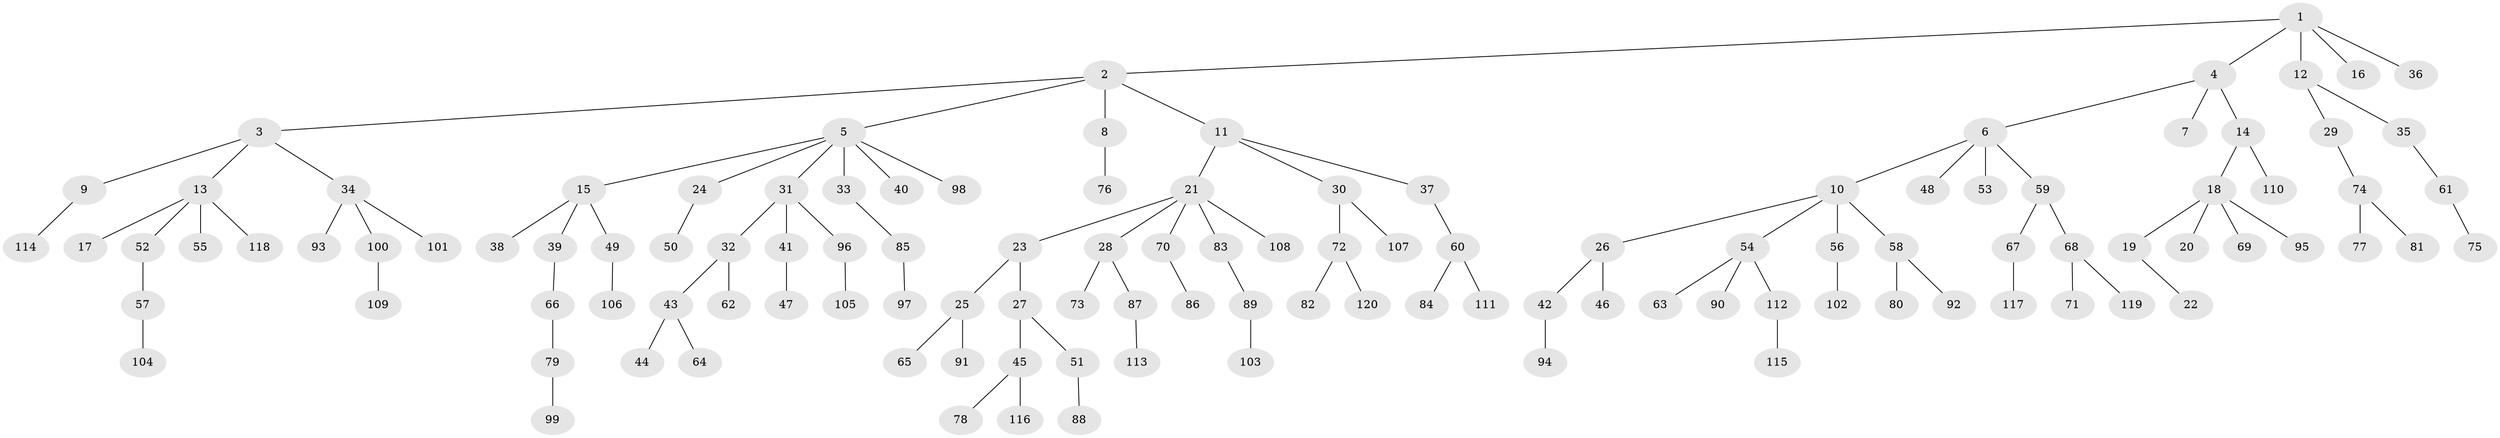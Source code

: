 // Generated by graph-tools (version 1.1) at 2025/26/03/09/25 03:26:26]
// undirected, 120 vertices, 119 edges
graph export_dot {
graph [start="1"]
  node [color=gray90,style=filled];
  1;
  2;
  3;
  4;
  5;
  6;
  7;
  8;
  9;
  10;
  11;
  12;
  13;
  14;
  15;
  16;
  17;
  18;
  19;
  20;
  21;
  22;
  23;
  24;
  25;
  26;
  27;
  28;
  29;
  30;
  31;
  32;
  33;
  34;
  35;
  36;
  37;
  38;
  39;
  40;
  41;
  42;
  43;
  44;
  45;
  46;
  47;
  48;
  49;
  50;
  51;
  52;
  53;
  54;
  55;
  56;
  57;
  58;
  59;
  60;
  61;
  62;
  63;
  64;
  65;
  66;
  67;
  68;
  69;
  70;
  71;
  72;
  73;
  74;
  75;
  76;
  77;
  78;
  79;
  80;
  81;
  82;
  83;
  84;
  85;
  86;
  87;
  88;
  89;
  90;
  91;
  92;
  93;
  94;
  95;
  96;
  97;
  98;
  99;
  100;
  101;
  102;
  103;
  104;
  105;
  106;
  107;
  108;
  109;
  110;
  111;
  112;
  113;
  114;
  115;
  116;
  117;
  118;
  119;
  120;
  1 -- 2;
  1 -- 4;
  1 -- 12;
  1 -- 16;
  1 -- 36;
  2 -- 3;
  2 -- 5;
  2 -- 8;
  2 -- 11;
  3 -- 9;
  3 -- 13;
  3 -- 34;
  4 -- 6;
  4 -- 7;
  4 -- 14;
  5 -- 15;
  5 -- 24;
  5 -- 31;
  5 -- 33;
  5 -- 40;
  5 -- 98;
  6 -- 10;
  6 -- 48;
  6 -- 53;
  6 -- 59;
  8 -- 76;
  9 -- 114;
  10 -- 26;
  10 -- 54;
  10 -- 56;
  10 -- 58;
  11 -- 21;
  11 -- 30;
  11 -- 37;
  12 -- 29;
  12 -- 35;
  13 -- 17;
  13 -- 52;
  13 -- 55;
  13 -- 118;
  14 -- 18;
  14 -- 110;
  15 -- 38;
  15 -- 39;
  15 -- 49;
  18 -- 19;
  18 -- 20;
  18 -- 69;
  18 -- 95;
  19 -- 22;
  21 -- 23;
  21 -- 28;
  21 -- 70;
  21 -- 83;
  21 -- 108;
  23 -- 25;
  23 -- 27;
  24 -- 50;
  25 -- 65;
  25 -- 91;
  26 -- 42;
  26 -- 46;
  27 -- 45;
  27 -- 51;
  28 -- 73;
  28 -- 87;
  29 -- 74;
  30 -- 72;
  30 -- 107;
  31 -- 32;
  31 -- 41;
  31 -- 96;
  32 -- 43;
  32 -- 62;
  33 -- 85;
  34 -- 93;
  34 -- 100;
  34 -- 101;
  35 -- 61;
  37 -- 60;
  39 -- 66;
  41 -- 47;
  42 -- 94;
  43 -- 44;
  43 -- 64;
  45 -- 78;
  45 -- 116;
  49 -- 106;
  51 -- 88;
  52 -- 57;
  54 -- 63;
  54 -- 90;
  54 -- 112;
  56 -- 102;
  57 -- 104;
  58 -- 80;
  58 -- 92;
  59 -- 67;
  59 -- 68;
  60 -- 84;
  60 -- 111;
  61 -- 75;
  66 -- 79;
  67 -- 117;
  68 -- 71;
  68 -- 119;
  70 -- 86;
  72 -- 82;
  72 -- 120;
  74 -- 77;
  74 -- 81;
  79 -- 99;
  83 -- 89;
  85 -- 97;
  87 -- 113;
  89 -- 103;
  96 -- 105;
  100 -- 109;
  112 -- 115;
}

